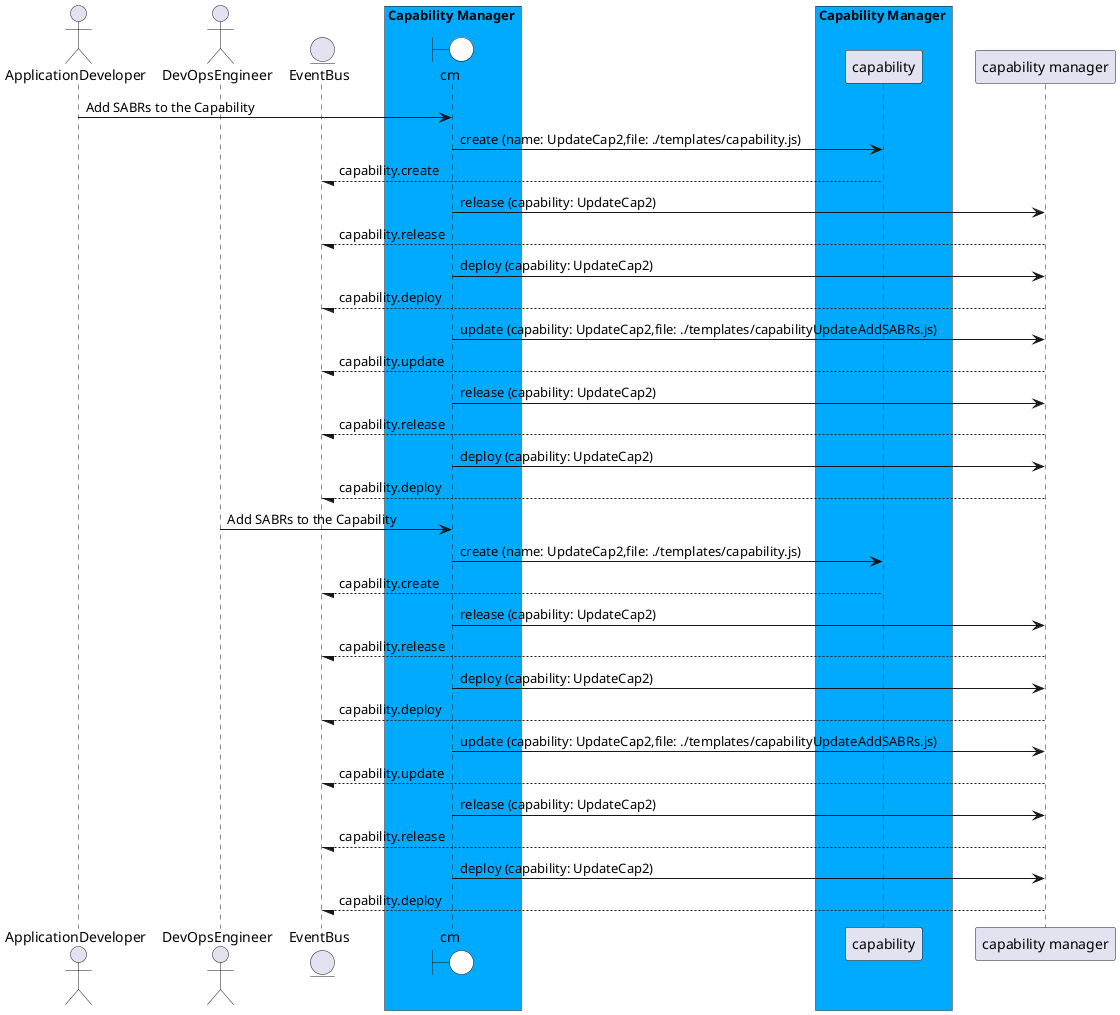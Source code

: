 @startuml

actor "ApplicationDeveloper"

actor "DevOpsEngineer"


entity EventBus

box Capability Manager #00aaff
    boundary cm #white
end box


box Capability Manager #00aaff
            participant capability
    end box


"ApplicationDeveloper" -> cm: Add SABRs to the Capability

    cm -> "capability": create (name: UpdateCap2,file: ./templates/capability.js)

    "capability" --/ EventBus: capability.create

    cm -> "capability manager": release (capability: UpdateCap2)

    "capability manager" --/ EventBus: capability.release

    cm -> "capability manager": deploy (capability: UpdateCap2)

    "capability manager" --/ EventBus: capability.deploy

    cm -> "capability manager": update (capability: UpdateCap2,file: ./templates/capabilityUpdateAddSABRs.js)

    "capability manager" --/ EventBus: capability.update

    cm -> "capability manager": release (capability: UpdateCap2)

    "capability manager" --/ EventBus: capability.release

    cm -> "capability manager": deploy (capability: UpdateCap2)

    "capability manager" --/ EventBus: capability.deploy


"DevOpsEngineer" -> cm: Add SABRs to the Capability

    cm -> "capability": create (name: UpdateCap2,file: ./templates/capability.js)

    "capability" --/ EventBus: capability.create

    cm -> "capability manager": release (capability: UpdateCap2)

    "capability manager" --/ EventBus: capability.release

    cm -> "capability manager": deploy (capability: UpdateCap2)

    "capability manager" --/ EventBus: capability.deploy

    cm -> "capability manager": update (capability: UpdateCap2,file: ./templates/capabilityUpdateAddSABRs.js)

    "capability manager" --/ EventBus: capability.update

    cm -> "capability manager": release (capability: UpdateCap2)

    "capability manager" --/ EventBus: capability.release

    cm -> "capability manager": deploy (capability: UpdateCap2)

    "capability manager" --/ EventBus: capability.deploy



@enduml
